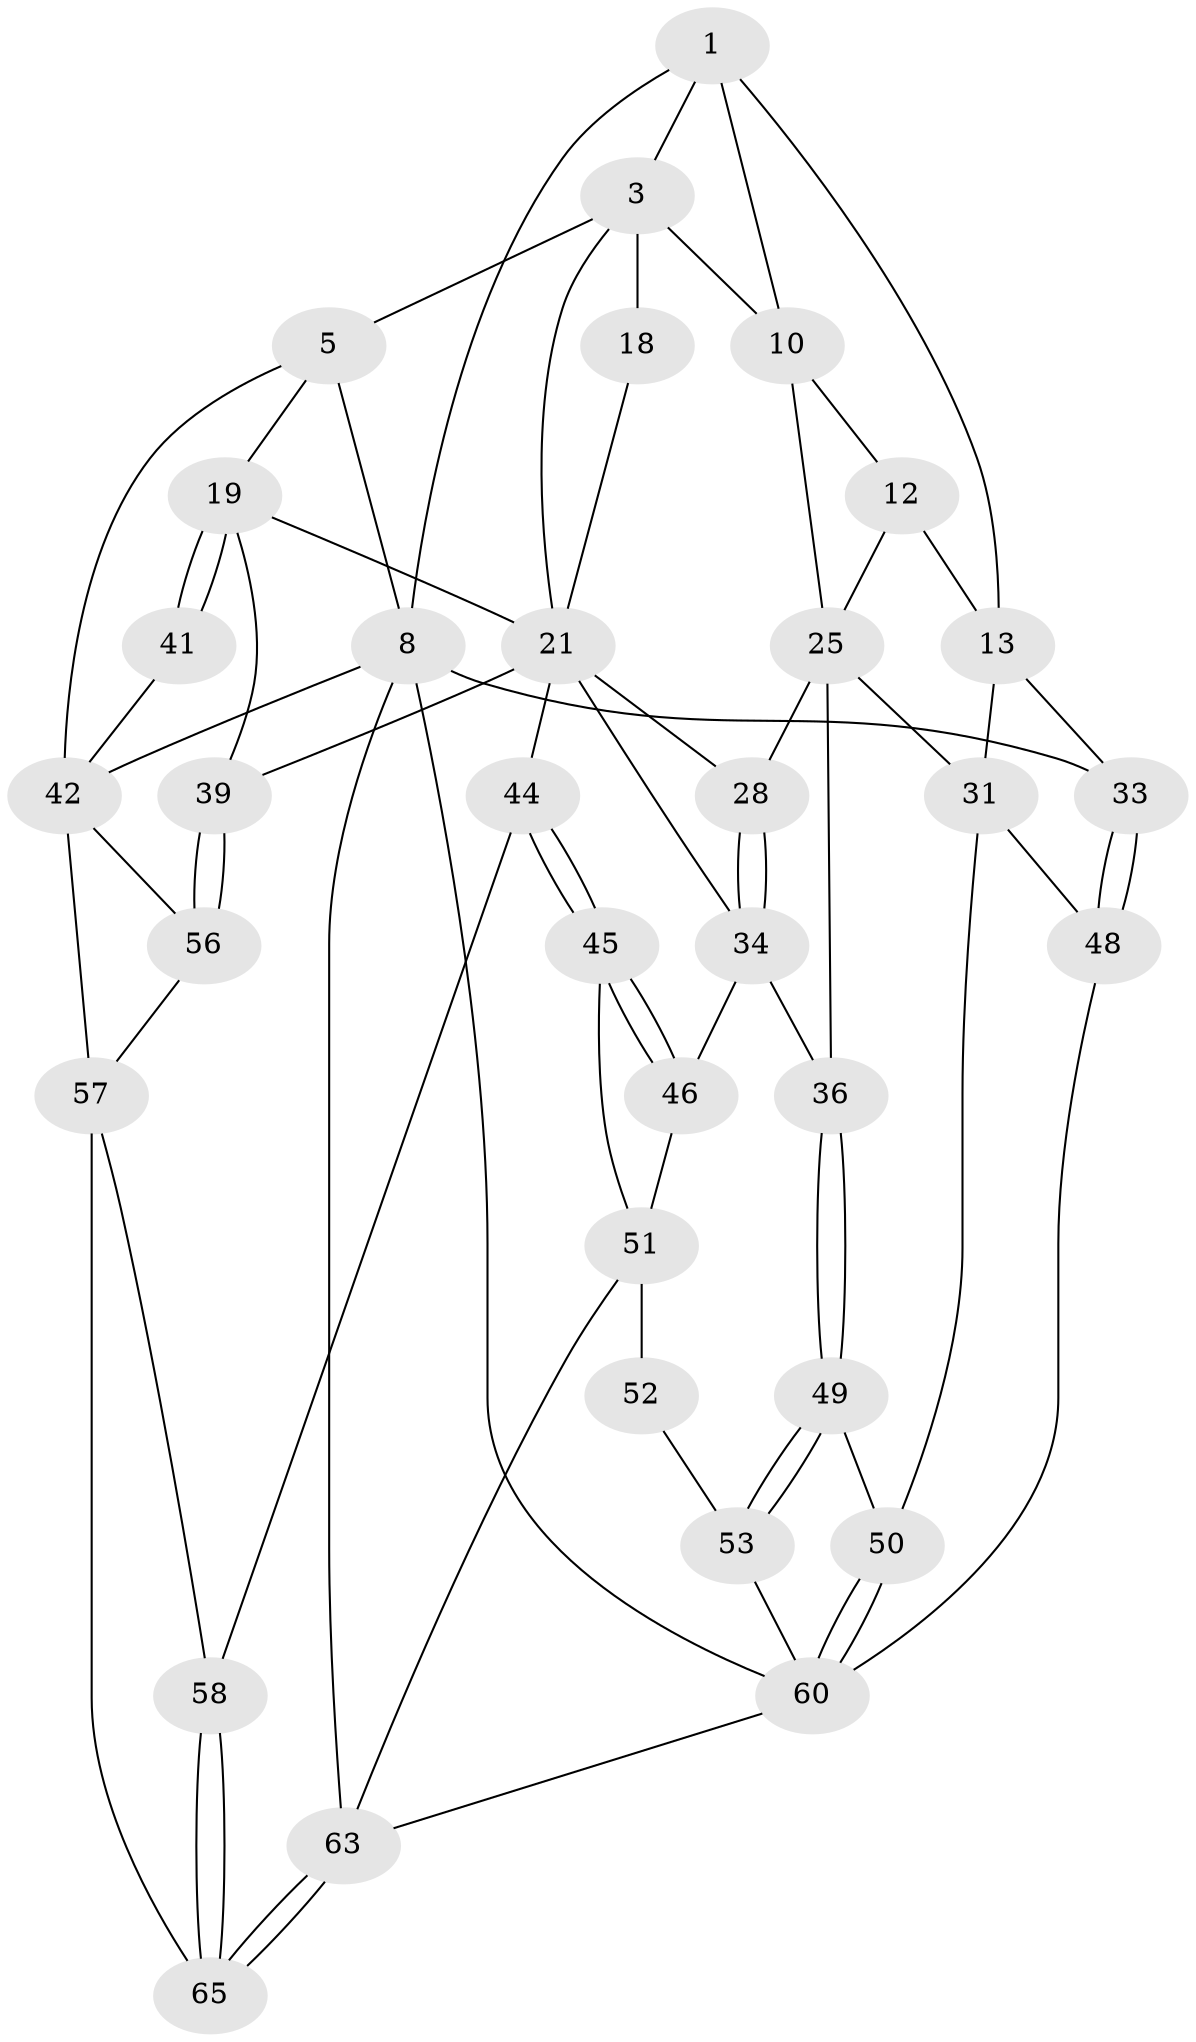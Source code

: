 // original degree distribution, {3: 0.029411764705882353, 4: 0.25, 5: 0.5, 6: 0.22058823529411764}
// Generated by graph-tools (version 1.1) at 2025/28/03/15/25 16:28:10]
// undirected, 34 vertices, 73 edges
graph export_dot {
graph [start="1"]
  node [color=gray90,style=filled];
  1 [pos="+0.2828923138445047+0",super="+2+7"];
  3 [pos="+0.5066126173809664+0.034922252748407524",super="+4+14"];
  5 [pos="+0.9534987988080186+0",super="+6+17"];
  8 [pos="+0+0.21439066942748072",super="+9"];
  10 [pos="+0.30402044992947885+0.015152030898067007",super="+16+11"];
  12 [pos="+0.1541906072825026+0.2629393154387934"];
  13 [pos="+0.08140170124503693+0.2603697445445302",super="+32"];
  18 [pos="+0.6539825311664405+0.19295679354653103"];
  19 [pos="+1+0.25142861209272194",super="+20"];
  21 [pos="+0.7407744290944409+0.33221838015283006",super="+22+37"];
  25 [pos="+0.2827925613402379+0.3585400819307196",super="+26+29"];
  28 [pos="+0.4695317173127934+0.4581500157546918"];
  31 [pos="+0.21835926218691373+0.478418354574537",super="+47"];
  33 [pos="+0+0.5847481498513206"];
  34 [pos="+0.46903372918831654+0.46608862859195827",super="+35"];
  36 [pos="+0.3133173442413556+0.5512294952886966"];
  39 [pos="+0.8508712310152919+0.6490646084594621"];
  41 [pos="+1+0.5837714663373195"];
  42 [pos="+1+1",super="+43"];
  44 [pos="+0.6213951759307635+0.6746925991748681"];
  45 [pos="+0.5618827325874765+0.6986882204447399"];
  46 [pos="+0.4041344967353993+0.5572885806430273"];
  48 [pos="+0+0.622167336612847"];
  49 [pos="+0.23921103973510188+0.6769767221667446"];
  50 [pos="+0.1673271937367924+0.7111214762528933"];
  51 [pos="+0.37985503520022806+0.7433493636366786",super="+54"];
  52 [pos="+0.34046962831296956+0.7595291509297627"];
  53 [pos="+0.29621969533427744+0.7636657358117108"];
  56 [pos="+0.8507595415326581+0.6508108745327256"];
  57 [pos="+0.7907631509409151+0.7878864779072293",super="+66"];
  58 [pos="+0.7185660546913473+0.7994873690070928"];
  60 [pos="+0.14975988438050383+0.7884696579381686",super="+62+61"];
  63 [pos="+0.5141551056028059+1",super="+64"];
  65 [pos="+0.5194613947517321+1"];
  1 -- 10;
  1 -- 3;
  1 -- 8;
  1 -- 13;
  3 -- 18 [weight=2];
  3 -- 5;
  3 -- 10;
  3 -- 21;
  5 -- 42;
  5 -- 19;
  5 -- 8 [weight=2];
  8 -- 33;
  8 -- 42;
  8 -- 63;
  8 -- 60;
  10 -- 25 [weight=2];
  10 -- 12;
  12 -- 13;
  12 -- 25;
  13 -- 33;
  13 -- 31;
  18 -- 21;
  19 -- 41 [weight=2];
  19 -- 41;
  19 -- 21;
  19 -- 39;
  21 -- 28;
  21 -- 34;
  21 -- 44;
  21 -- 39;
  25 -- 36;
  25 -- 31;
  25 -- 28;
  28 -- 34;
  28 -- 34;
  31 -- 48;
  31 -- 50;
  33 -- 48;
  33 -- 48;
  34 -- 36;
  34 -- 46;
  36 -- 49;
  36 -- 49;
  39 -- 56;
  39 -- 56;
  41 -- 42;
  42 -- 57 [weight=2];
  42 -- 56;
  44 -- 45;
  44 -- 45;
  44 -- 58;
  45 -- 46;
  45 -- 46;
  45 -- 51;
  46 -- 51;
  48 -- 60;
  49 -- 50;
  49 -- 53;
  49 -- 53;
  50 -- 60;
  50 -- 60;
  51 -- 52 [weight=2];
  51 -- 63;
  52 -- 53;
  53 -- 60;
  56 -- 57;
  57 -- 58;
  57 -- 65;
  58 -- 65;
  58 -- 65;
  60 -- 63;
  63 -- 65;
  63 -- 65;
}
